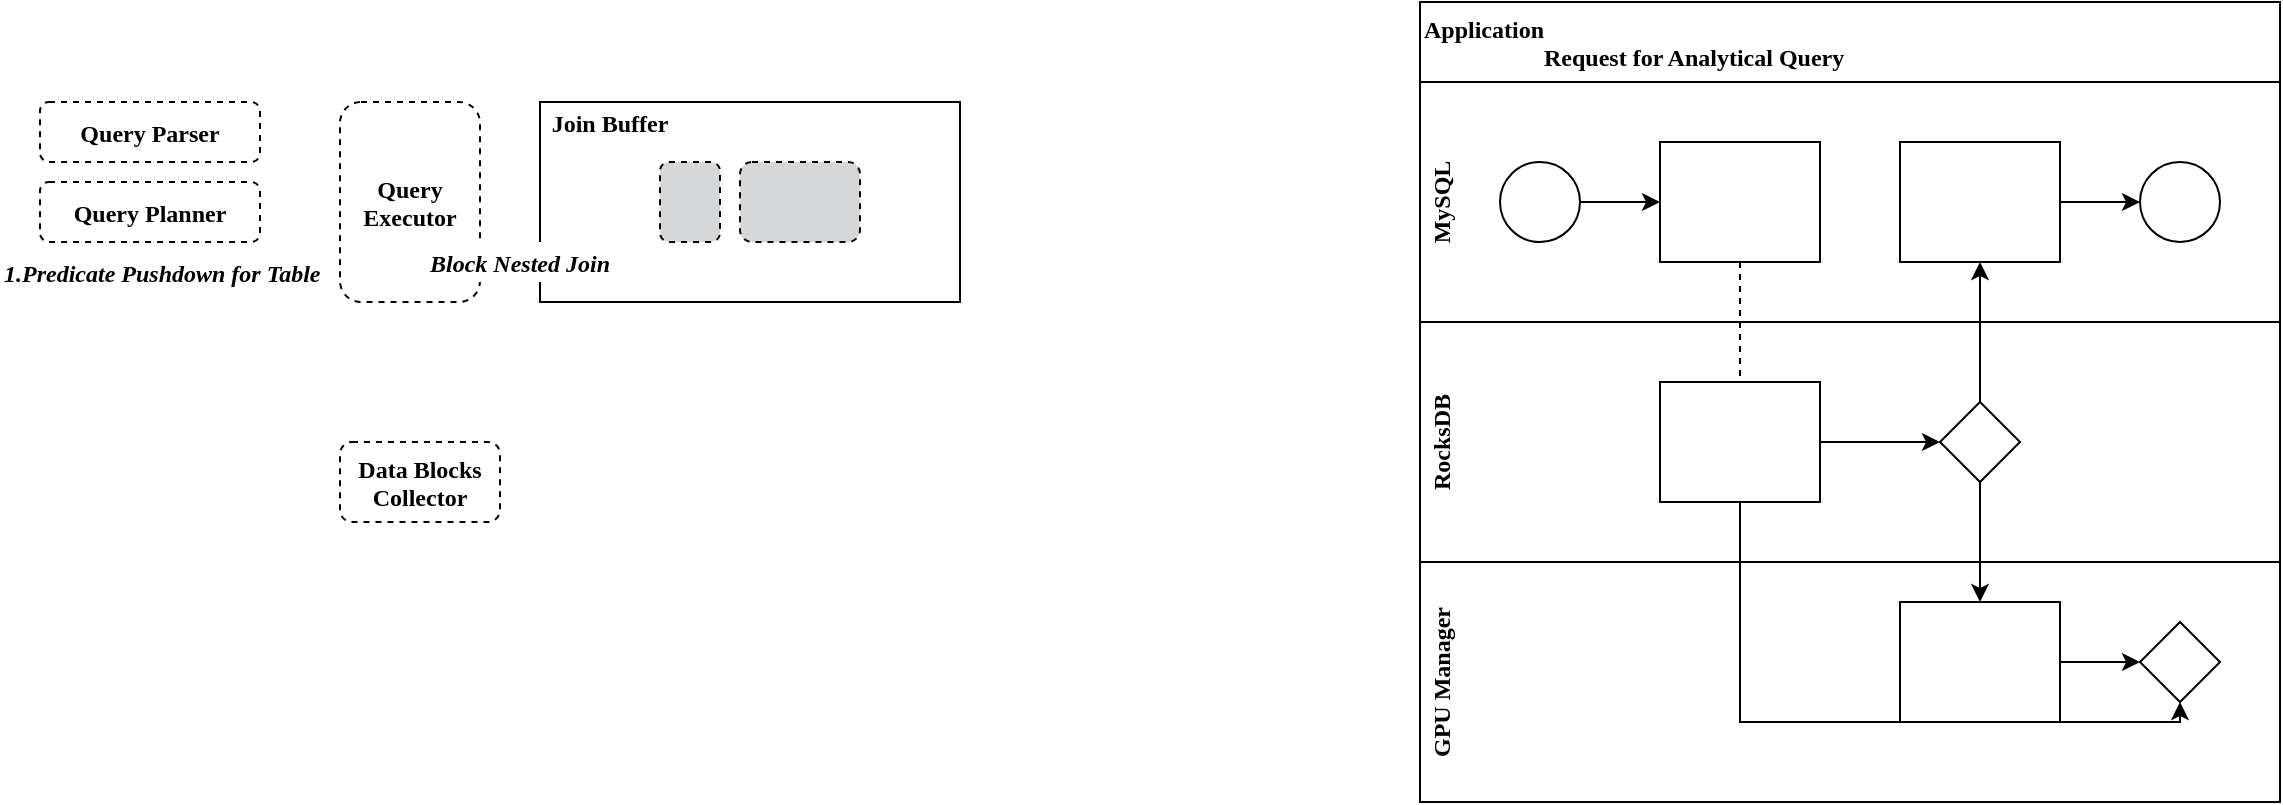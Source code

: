 <mxfile version="26.0.2">
  <diagram id="prtHgNgQTEPvFCAcTncT" name="Page-1">
    <mxGraphModel dx="1906" dy="675" grid="1" gridSize="10" guides="1" tooltips="1" connect="1" arrows="1" fold="1" page="1" pageScale="1" pageWidth="827" pageHeight="1169" math="0" shadow="0">
      <root>
        <mxCell id="0" />
        <mxCell id="1" parent="0" />
        <mxCell id="187SILqyfetdyiTK7HJO-4" value="Application&#xa;                    Request for Analytical Query" style="swimlane;startSize=40;swimlaneLine=0;fillColor=none;fontFamily=Times New Roman;align=left;" vertex="1" parent="1">
          <mxGeometry x="560" y="80" width="430" height="400" as="geometry">
            <mxRectangle x="140" y="100" width="140" height="30" as="alternateBounds" />
          </mxGeometry>
        </mxCell>
        <mxCell id="dNxyNK7c78bLwvsdeMH5-20" value="MySQL" style="swimlane;startSize=20;horizontal=0;fillColor=none;fontFamily=Times New Roman;swimlaneLine=0;" parent="187SILqyfetdyiTK7HJO-4" vertex="1">
          <mxGeometry y="40" width="430" height="120" as="geometry">
            <mxRectangle x="20" width="430" height="30" as="alternateBounds" />
          </mxGeometry>
        </mxCell>
        <mxCell id="dNxyNK7c78bLwvsdeMH5-25" value="" style="edgeStyle=orthogonalEdgeStyle;rounded=0;orthogonalLoop=1;jettySize=auto;html=1;fontFamily=Times New Roman;labelBackgroundColor=default;" parent="dNxyNK7c78bLwvsdeMH5-20" source="dNxyNK7c78bLwvsdeMH5-23" target="dNxyNK7c78bLwvsdeMH5-24" edge="1">
          <mxGeometry relative="1" as="geometry" />
        </mxCell>
        <mxCell id="dNxyNK7c78bLwvsdeMH5-23" value="" style="ellipse;whiteSpace=wrap;html=1;fontFamily=Times New Roman;labelBackgroundColor=default;fillColor=none;" parent="dNxyNK7c78bLwvsdeMH5-20" vertex="1">
          <mxGeometry x="40" y="40" width="40" height="40" as="geometry" />
        </mxCell>
        <mxCell id="dNxyNK7c78bLwvsdeMH5-24" value="" style="rounded=0;whiteSpace=wrap;html=1;fontFamily=Times New Roman;fontSize=12;fontColor=#000000;align=center;labelBackgroundColor=default;fillColor=none;" parent="dNxyNK7c78bLwvsdeMH5-20" vertex="1">
          <mxGeometry x="120" y="30" width="80" height="60" as="geometry" />
        </mxCell>
        <mxCell id="dNxyNK7c78bLwvsdeMH5-33" value="" style="edgeStyle=orthogonalEdgeStyle;rounded=0;orthogonalLoop=1;jettySize=auto;html=1;endArrow=classic;endFill=1;fontFamily=Times New Roman;labelBackgroundColor=default;" parent="dNxyNK7c78bLwvsdeMH5-20" source="dNxyNK7c78bLwvsdeMH5-30" target="dNxyNK7c78bLwvsdeMH5-32" edge="1">
          <mxGeometry relative="1" as="geometry" />
        </mxCell>
        <mxCell id="dNxyNK7c78bLwvsdeMH5-30" value="" style="rounded=0;whiteSpace=wrap;html=1;fontFamily=Times New Roman;fontSize=12;fontColor=#000000;align=center;labelBackgroundColor=default;fillColor=none;" parent="dNxyNK7c78bLwvsdeMH5-20" vertex="1">
          <mxGeometry x="240" y="30" width="80" height="60" as="geometry" />
        </mxCell>
        <mxCell id="dNxyNK7c78bLwvsdeMH5-32" value="" style="ellipse;whiteSpace=wrap;html=1;fontFamily=Times New Roman;labelBackgroundColor=default;fillColor=none;" parent="dNxyNK7c78bLwvsdeMH5-20" vertex="1">
          <mxGeometry x="360" y="40" width="40" height="40" as="geometry" />
        </mxCell>
        <mxCell id="dNxyNK7c78bLwvsdeMH5-21" value="RocksDB" style="swimlane;startSize=20;horizontal=0;fontFamily=Times New Roman;swimlaneLine=0;fillColor=none;" parent="187SILqyfetdyiTK7HJO-4" vertex="1">
          <mxGeometry y="160" width="430" height="120" as="geometry" />
        </mxCell>
        <mxCell id="dNxyNK7c78bLwvsdeMH5-29" value="" style="edgeStyle=orthogonalEdgeStyle;rounded=0;orthogonalLoop=1;jettySize=auto;html=1;endArrow=classic;endFill=1;fontFamily=Times New Roman;labelBackgroundColor=default;" parent="dNxyNK7c78bLwvsdeMH5-21" source="dNxyNK7c78bLwvsdeMH5-26" target="dNxyNK7c78bLwvsdeMH5-28" edge="1">
          <mxGeometry relative="1" as="geometry" />
        </mxCell>
        <mxCell id="dNxyNK7c78bLwvsdeMH5-26" value="" style="rounded=0;whiteSpace=wrap;html=1;fontFamily=Times New Roman;fontSize=12;fontColor=#000000;align=center;labelBackgroundColor=default;fillColor=none;" parent="dNxyNK7c78bLwvsdeMH5-21" vertex="1">
          <mxGeometry x="120" y="30" width="80" height="60" as="geometry" />
        </mxCell>
        <mxCell id="dNxyNK7c78bLwvsdeMH5-28" value="" style="rhombus;whiteSpace=wrap;html=1;fontFamily=Times New Roman;fontSize=12;fontColor=#000000;align=center;labelBackgroundColor=default;fillColor=none;" parent="dNxyNK7c78bLwvsdeMH5-21" vertex="1">
          <mxGeometry x="260" y="40" width="40" height="40" as="geometry" />
        </mxCell>
        <mxCell id="dNxyNK7c78bLwvsdeMH5-27" value="" style="edgeStyle=orthogonalEdgeStyle;rounded=0;orthogonalLoop=1;jettySize=auto;html=1;dashed=1;endArrow=none;endFill=0;fontFamily=Times New Roman;labelBackgroundColor=default;" parent="187SILqyfetdyiTK7HJO-4" source="dNxyNK7c78bLwvsdeMH5-24" target="dNxyNK7c78bLwvsdeMH5-26" edge="1">
          <mxGeometry relative="1" as="geometry" />
        </mxCell>
        <mxCell id="dNxyNK7c78bLwvsdeMH5-31" style="edgeStyle=orthogonalEdgeStyle;rounded=0;orthogonalLoop=1;jettySize=auto;html=1;endArrow=classic;endFill=1;fontFamily=Times New Roman;labelBackgroundColor=default;" parent="187SILqyfetdyiTK7HJO-4" source="dNxyNK7c78bLwvsdeMH5-28" target="dNxyNK7c78bLwvsdeMH5-30" edge="1">
          <mxGeometry relative="1" as="geometry" />
        </mxCell>
        <mxCell id="dNxyNK7c78bLwvsdeMH5-22" value="GPU Manager" style="swimlane;startSize=20;horizontal=0;fontFamily=Times New Roman;fontStyle=1;swimlaneLine=0;fillColor=none;" parent="187SILqyfetdyiTK7HJO-4" vertex="1">
          <mxGeometry y="280" width="430" height="120" as="geometry">
            <mxRectangle x="20" y="240" width="430" height="30" as="alternateBounds" />
          </mxGeometry>
        </mxCell>
        <mxCell id="dNxyNK7c78bLwvsdeMH5-37" value="" style="edgeStyle=orthogonalEdgeStyle;rounded=0;orthogonalLoop=1;jettySize=auto;html=1;endArrow=classic;endFill=1;fontFamily=Times New Roman;labelBackgroundColor=default;" parent="dNxyNK7c78bLwvsdeMH5-22" source="dNxyNK7c78bLwvsdeMH5-34" target="dNxyNK7c78bLwvsdeMH5-36" edge="1">
          <mxGeometry relative="1" as="geometry" />
        </mxCell>
        <mxCell id="dNxyNK7c78bLwvsdeMH5-34" value="" style="rounded=0;whiteSpace=wrap;html=1;fontFamily=Times New Roman;fontSize=12;fontColor=#000000;align=center;labelBackgroundColor=default;fillColor=none;" parent="dNxyNK7c78bLwvsdeMH5-22" vertex="1">
          <mxGeometry x="240" y="20" width="80" height="60" as="geometry" />
        </mxCell>
        <mxCell id="dNxyNK7c78bLwvsdeMH5-36" value="" style="rhombus;whiteSpace=wrap;html=1;fontFamily=Times New Roman;fontSize=12;fontColor=#000000;align=center;labelBackgroundColor=default;fillColor=none;" parent="dNxyNK7c78bLwvsdeMH5-22" vertex="1">
          <mxGeometry x="360" y="30" width="40" height="40" as="geometry" />
        </mxCell>
        <mxCell id="dNxyNK7c78bLwvsdeMH5-35" style="edgeStyle=orthogonalEdgeStyle;rounded=0;orthogonalLoop=1;jettySize=auto;html=1;endArrow=classic;endFill=1;fontFamily=Times New Roman;labelBackgroundColor=default;" parent="187SILqyfetdyiTK7HJO-4" source="dNxyNK7c78bLwvsdeMH5-28" target="dNxyNK7c78bLwvsdeMH5-34" edge="1">
          <mxGeometry relative="1" as="geometry" />
        </mxCell>
        <mxCell id="dNxyNK7c78bLwvsdeMH5-38" style="edgeStyle=orthogonalEdgeStyle;rounded=0;orthogonalLoop=1;jettySize=auto;html=1;endArrow=classic;endFill=1;fontFamily=Times New Roman;labelBackgroundColor=default;" parent="187SILqyfetdyiTK7HJO-4" source="dNxyNK7c78bLwvsdeMH5-26" target="dNxyNK7c78bLwvsdeMH5-36" edge="1">
          <mxGeometry relative="1" as="geometry">
            <Array as="points">
              <mxPoint x="160" y="360" />
              <mxPoint x="380" y="360" />
            </Array>
          </mxGeometry>
        </mxCell>
        <mxCell id="187SILqyfetdyiTK7HJO-6" value="Query Parser" style="rounded=1;fillColor=none;dashed=1;strokeWidth=1;fontStyle=1;fontFamily=Times New Roman;" vertex="1" parent="1">
          <mxGeometry x="-130" y="130" width="110" height="30" as="geometry" />
        </mxCell>
        <mxCell id="187SILqyfetdyiTK7HJO-7" value="Query Planner" style="rounded=1;fillColor=none;dashed=1;strokeWidth=1;fontStyle=1;fontFamily=Times New Roman;" vertex="1" parent="1">
          <mxGeometry x="-130" y="170" width="110" height="30" as="geometry" />
        </mxCell>
        <mxCell id="187SILqyfetdyiTK7HJO-8" value="Query&#xa;Executor" style="rounded=1;fillColor=none;dashed=1;strokeWidth=1;fontStyle=1;fontFamily=Times New Roman;" vertex="1" parent="1">
          <mxGeometry x="20" y="130" width="70" height="100" as="geometry" />
        </mxCell>
        <mxCell id="187SILqyfetdyiTK7HJO-11" value="1.Predicate Pushdown for Table" style="text;strokeColor=none;align=left;fillColor=none;verticalAlign=middle;rounded=0;fontStyle=3;fontFamily=Times New Roman;" vertex="1" parent="1">
          <mxGeometry x="-150" y="200" width="170" height="30" as="geometry" />
        </mxCell>
        <mxCell id="187SILqyfetdyiTK7HJO-15" value="" style="group" vertex="1" connectable="0" parent="1">
          <mxGeometry x="120" y="130" width="210" height="100" as="geometry" />
        </mxCell>
        <mxCell id="187SILqyfetdyiTK7HJO-9" value="" style="rounded=1;fillColor=#D6D7D9;dashed=1;strokeWidth=1;fontStyle=1" vertex="1" parent="187SILqyfetdyiTK7HJO-15">
          <mxGeometry x="60" y="30" width="30" height="40" as="geometry" />
        </mxCell>
        <mxCell id="187SILqyfetdyiTK7HJO-10" value="" style="rounded=1;fillColor=#D6D7D9;dashed=1;strokeWidth=1;fontStyle=1" vertex="1" parent="187SILqyfetdyiTK7HJO-15">
          <mxGeometry x="100" y="30" width="60" height="40" as="geometry" />
        </mxCell>
        <mxCell id="187SILqyfetdyiTK7HJO-14" value="" style="group" vertex="1" connectable="0" parent="187SILqyfetdyiTK7HJO-15">
          <mxGeometry width="210" height="100" as="geometry" />
        </mxCell>
        <mxCell id="187SILqyfetdyiTK7HJO-12" value="" style="rounded=0;fillColor=none;labelPosition=center;verticalLabelPosition=middle;align=center;verticalAlign=middle;" vertex="1" parent="187SILqyfetdyiTK7HJO-14">
          <mxGeometry width="210" height="100" as="geometry" />
        </mxCell>
        <mxCell id="187SILqyfetdyiTK7HJO-13" value="Join Buffer" style="text;strokeColor=none;align=center;fillColor=none;verticalAlign=middle;rounded=0;fontStyle=1;fontFamily=Times New Roman;" vertex="1" parent="187SILqyfetdyiTK7HJO-14">
          <mxGeometry width="70" height="20" as="geometry" />
        </mxCell>
        <mxCell id="187SILqyfetdyiTK7HJO-16" value="Data Blocks&#xa;Collector" style="rounded=1;fillColor=none;dashed=1;strokeWidth=1;fontStyle=1;fontFamily=Times New Roman;" vertex="1" parent="1">
          <mxGeometry x="20" y="300" width="80" height="40" as="geometry" />
        </mxCell>
        <mxCell id="187SILqyfetdyiTK7HJO-17" value="Block Nested Join" style="text;strokeColor=none;align=center;fillColor=default;verticalAlign=middle;rounded=0;fontStyle=3;fontFamily=Times New Roman;" vertex="1" parent="1">
          <mxGeometry x="60" y="200" width="100" height="20" as="geometry" />
        </mxCell>
      </root>
    </mxGraphModel>
  </diagram>
</mxfile>

